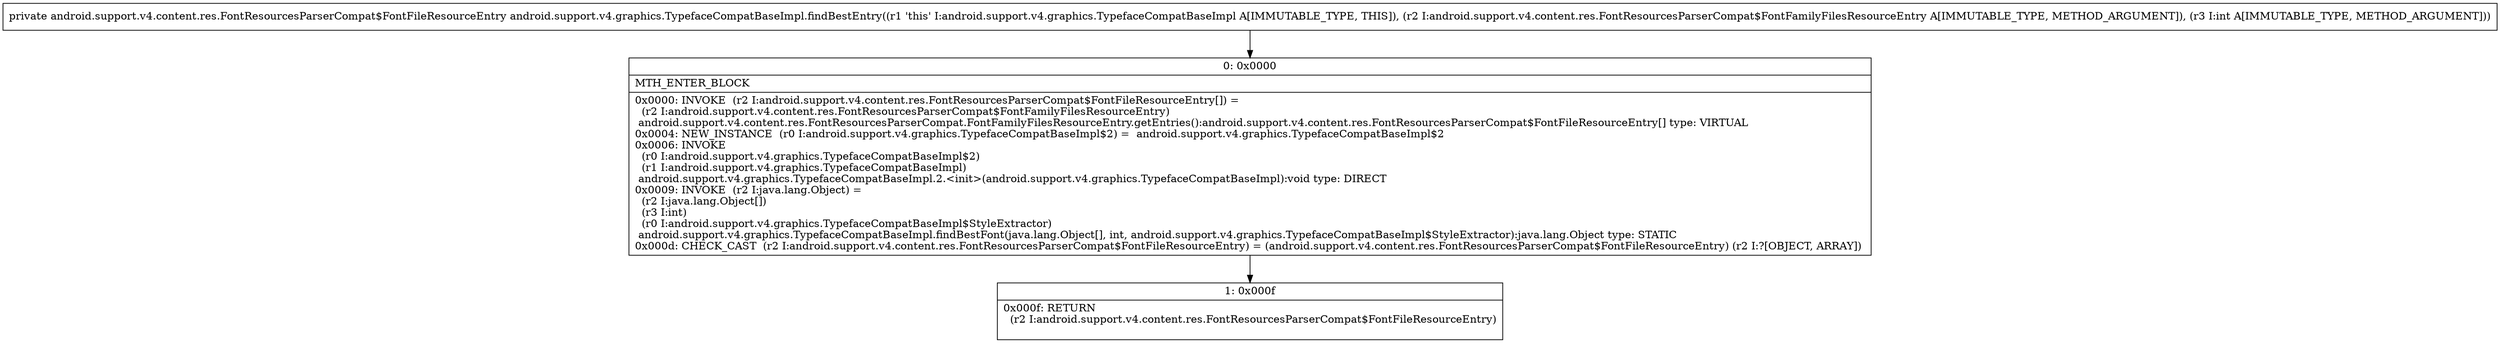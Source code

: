 digraph "CFG forandroid.support.v4.graphics.TypefaceCompatBaseImpl.findBestEntry(Landroid\/support\/v4\/content\/res\/FontResourcesParserCompat$FontFamilyFilesResourceEntry;I)Landroid\/support\/v4\/content\/res\/FontResourcesParserCompat$FontFileResourceEntry;" {
Node_0 [shape=record,label="{0\:\ 0x0000|MTH_ENTER_BLOCK\l|0x0000: INVOKE  (r2 I:android.support.v4.content.res.FontResourcesParserCompat$FontFileResourceEntry[]) = \l  (r2 I:android.support.v4.content.res.FontResourcesParserCompat$FontFamilyFilesResourceEntry)\l android.support.v4.content.res.FontResourcesParserCompat.FontFamilyFilesResourceEntry.getEntries():android.support.v4.content.res.FontResourcesParserCompat$FontFileResourceEntry[] type: VIRTUAL \l0x0004: NEW_INSTANCE  (r0 I:android.support.v4.graphics.TypefaceCompatBaseImpl$2) =  android.support.v4.graphics.TypefaceCompatBaseImpl$2 \l0x0006: INVOKE  \l  (r0 I:android.support.v4.graphics.TypefaceCompatBaseImpl$2)\l  (r1 I:android.support.v4.graphics.TypefaceCompatBaseImpl)\l android.support.v4.graphics.TypefaceCompatBaseImpl.2.\<init\>(android.support.v4.graphics.TypefaceCompatBaseImpl):void type: DIRECT \l0x0009: INVOKE  (r2 I:java.lang.Object) = \l  (r2 I:java.lang.Object[])\l  (r3 I:int)\l  (r0 I:android.support.v4.graphics.TypefaceCompatBaseImpl$StyleExtractor)\l android.support.v4.graphics.TypefaceCompatBaseImpl.findBestFont(java.lang.Object[], int, android.support.v4.graphics.TypefaceCompatBaseImpl$StyleExtractor):java.lang.Object type: STATIC \l0x000d: CHECK_CAST  (r2 I:android.support.v4.content.res.FontResourcesParserCompat$FontFileResourceEntry) = (android.support.v4.content.res.FontResourcesParserCompat$FontFileResourceEntry) (r2 I:?[OBJECT, ARRAY]) \l}"];
Node_1 [shape=record,label="{1\:\ 0x000f|0x000f: RETURN  \l  (r2 I:android.support.v4.content.res.FontResourcesParserCompat$FontFileResourceEntry)\l \l}"];
MethodNode[shape=record,label="{private android.support.v4.content.res.FontResourcesParserCompat$FontFileResourceEntry android.support.v4.graphics.TypefaceCompatBaseImpl.findBestEntry((r1 'this' I:android.support.v4.graphics.TypefaceCompatBaseImpl A[IMMUTABLE_TYPE, THIS]), (r2 I:android.support.v4.content.res.FontResourcesParserCompat$FontFamilyFilesResourceEntry A[IMMUTABLE_TYPE, METHOD_ARGUMENT]), (r3 I:int A[IMMUTABLE_TYPE, METHOD_ARGUMENT])) }"];
MethodNode -> Node_0;
Node_0 -> Node_1;
}


